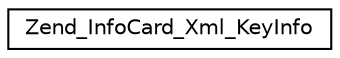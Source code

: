 digraph G
{
  edge [fontname="Helvetica",fontsize="10",labelfontname="Helvetica",labelfontsize="10"];
  node [fontname="Helvetica",fontsize="10",shape=record];
  rankdir="LR";
  Node1 [label="Zend_InfoCard_Xml_KeyInfo",height=0.2,width=0.4,color="black", fillcolor="white", style="filled",URL="$class_zend___info_card___xml___key_info.html"];
}
